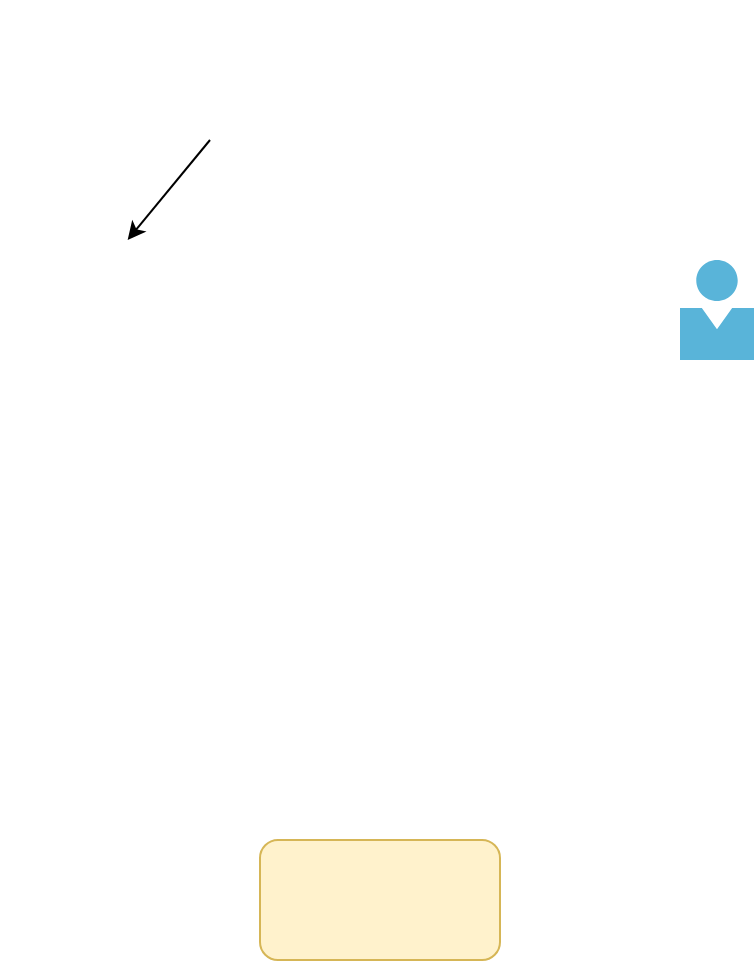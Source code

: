 <mxfile version="21.3.2" type="github">
  <diagram name="第 1 页" id="-28VQTXDqfuDYZ_im5ft">
    <mxGraphModel dx="1026" dy="585" grid="1" gridSize="10" guides="1" tooltips="1" connect="1" arrows="1" fold="1" page="1" pageScale="1" pageWidth="827" pageHeight="1169" math="0" shadow="0">
      <root>
        <mxCell id="0" />
        <mxCell id="1" parent="0" />
        <mxCell id="J7rZFFFMci6jhTMXJYGZ-1" value="" style="rounded=1;whiteSpace=wrap;html=1;fillColor=#fff2cc;strokeColor=#d6b656;" parent="1" vertex="1">
          <mxGeometry x="260" y="860" width="120" height="60" as="geometry" />
        </mxCell>
        <mxCell id="wTJd-Y5oXOGYDvmJ6Plj-7" value="" style="shape=image;html=1;verticalAlign=top;verticalLabelPosition=bottom;labelBackgroundColor=#ffffff;imageAspect=0;aspect=fixed;image=https://cdn1.iconfinder.com/data/icons/business-and-finance-20/200/vector_65_02-128.png" vertex="1" parent="1">
          <mxGeometry x="200" y="440" width="70" height="70" as="geometry" />
        </mxCell>
        <mxCell id="wTJd-Y5oXOGYDvmJ6Plj-12" style="rounded=0;orthogonalLoop=1;jettySize=auto;html=1;exitX=0.5;exitY=1;exitDx=0;exitDy=0;" edge="1" parent="1" source="wTJd-Y5oXOGYDvmJ6Plj-8" target="wTJd-Y5oXOGYDvmJ6Plj-9">
          <mxGeometry relative="1" as="geometry" />
        </mxCell>
        <mxCell id="wTJd-Y5oXOGYDvmJ6Plj-8" value="" style="shape=image;html=1;verticalAlign=top;verticalLabelPosition=bottom;labelBackgroundColor=#ffffff;imageAspect=0;aspect=fixed;image=https://cdn1.iconfinder.com/data/icons/business-and-finance-20/200/vector_65_02-128.png" vertex="1" parent="1">
          <mxGeometry x="200" y="440" width="70" height="70" as="geometry" />
        </mxCell>
        <mxCell id="wTJd-Y5oXOGYDvmJ6Plj-9" value="" style="shape=image;html=1;verticalAlign=top;verticalLabelPosition=bottom;labelBackgroundColor=#ffffff;imageAspect=0;aspect=fixed;image=https://cdn1.iconfinder.com/data/icons/business-and-finance-20/200/vector_65_02-128.png" vertex="1" parent="1">
          <mxGeometry x="130" y="560" width="70" height="70" as="geometry" />
        </mxCell>
        <mxCell id="wTJd-Y5oXOGYDvmJ6Plj-10" value="" style="shape=image;html=1;verticalAlign=top;verticalLabelPosition=bottom;labelBackgroundColor=#ffffff;imageAspect=0;aspect=fixed;image=https://cdn1.iconfinder.com/data/icons/business-and-finance-20/200/vector_65_02-128.png" vertex="1" parent="1">
          <mxGeometry x="285" y="560" width="70" height="70" as="geometry" />
        </mxCell>
        <mxCell id="wTJd-Y5oXOGYDvmJ6Plj-11" value="" style="image;sketch=0;aspect=fixed;html=1;points=[];align=center;fontSize=12;image=img/lib/mscae/Person.svg;" vertex="1" parent="1">
          <mxGeometry x="470" y="570" width="37" height="50" as="geometry" />
        </mxCell>
      </root>
    </mxGraphModel>
  </diagram>
</mxfile>
